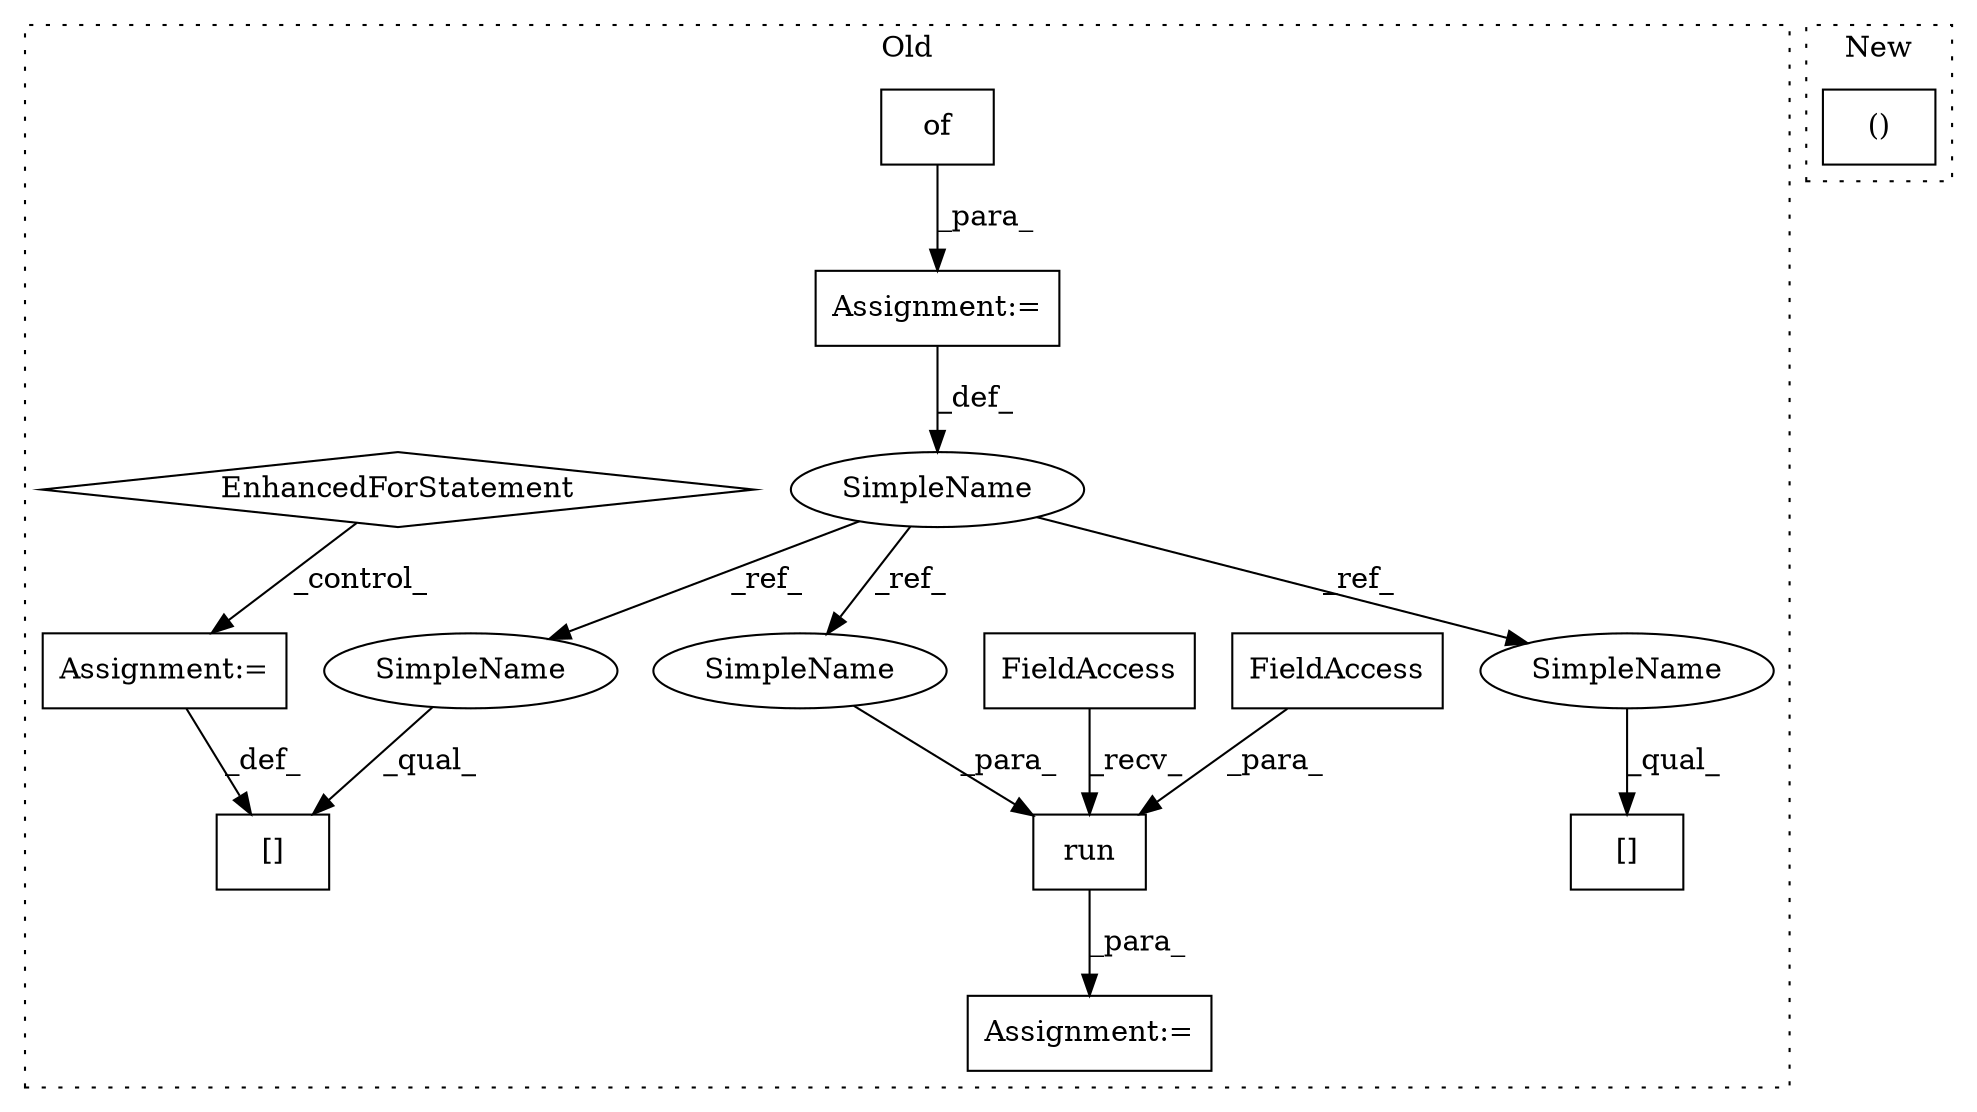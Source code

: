 digraph G {
subgraph cluster0 {
1 [label="of" a="32" s="4032" l="4" shape="box"];
3 [label="Assignment:=" a="7" s="4259" l="1" shape="box"];
4 [label="run" a="32" s="4303,4331" l="4,1" shape="box"];
5 [label="FieldAccess" a="22" s="4285" l="17" shape="box"];
6 [label="Assignment:=" a="7" s="4027" l="1" shape="box"];
7 [label="FieldAccess" a="22" s="4307" l="14" shape="box"];
8 [label="[]" a="2" s="4189,4229" l="10,1" shape="box"];
9 [label="SimpleName" a="42" s="4018" l="9" shape="ellipse"];
10 [label="[]" a="2" s="4130,4171" l="10,1" shape="box"];
11 [label="Assignment:=" a="7" s="4172" l="1" shape="box"];
12 [label="EnhancedForStatement" a="70" s="4042,4120" l="53,2" shape="diamond"];
13 [label="SimpleName" a="42" s="4322" l="9" shape="ellipse"];
14 [label="SimpleName" a="42" s="4130" l="9" shape="ellipse"];
15 [label="SimpleName" a="42" s="4189" l="9" shape="ellipse"];
label = "Old";
style="dotted";
}
subgraph cluster1 {
2 [label="()" a="106" s="3565" l="24" shape="box"];
label = "New";
style="dotted";
}
1 -> 6 [label="_para_"];
4 -> 3 [label="_para_"];
5 -> 4 [label="_recv_"];
6 -> 9 [label="_def_"];
7 -> 4 [label="_para_"];
9 -> 14 [label="_ref_"];
9 -> 15 [label="_ref_"];
9 -> 13 [label="_ref_"];
11 -> 10 [label="_def_"];
12 -> 11 [label="_control_"];
13 -> 4 [label="_para_"];
14 -> 10 [label="_qual_"];
15 -> 8 [label="_qual_"];
}